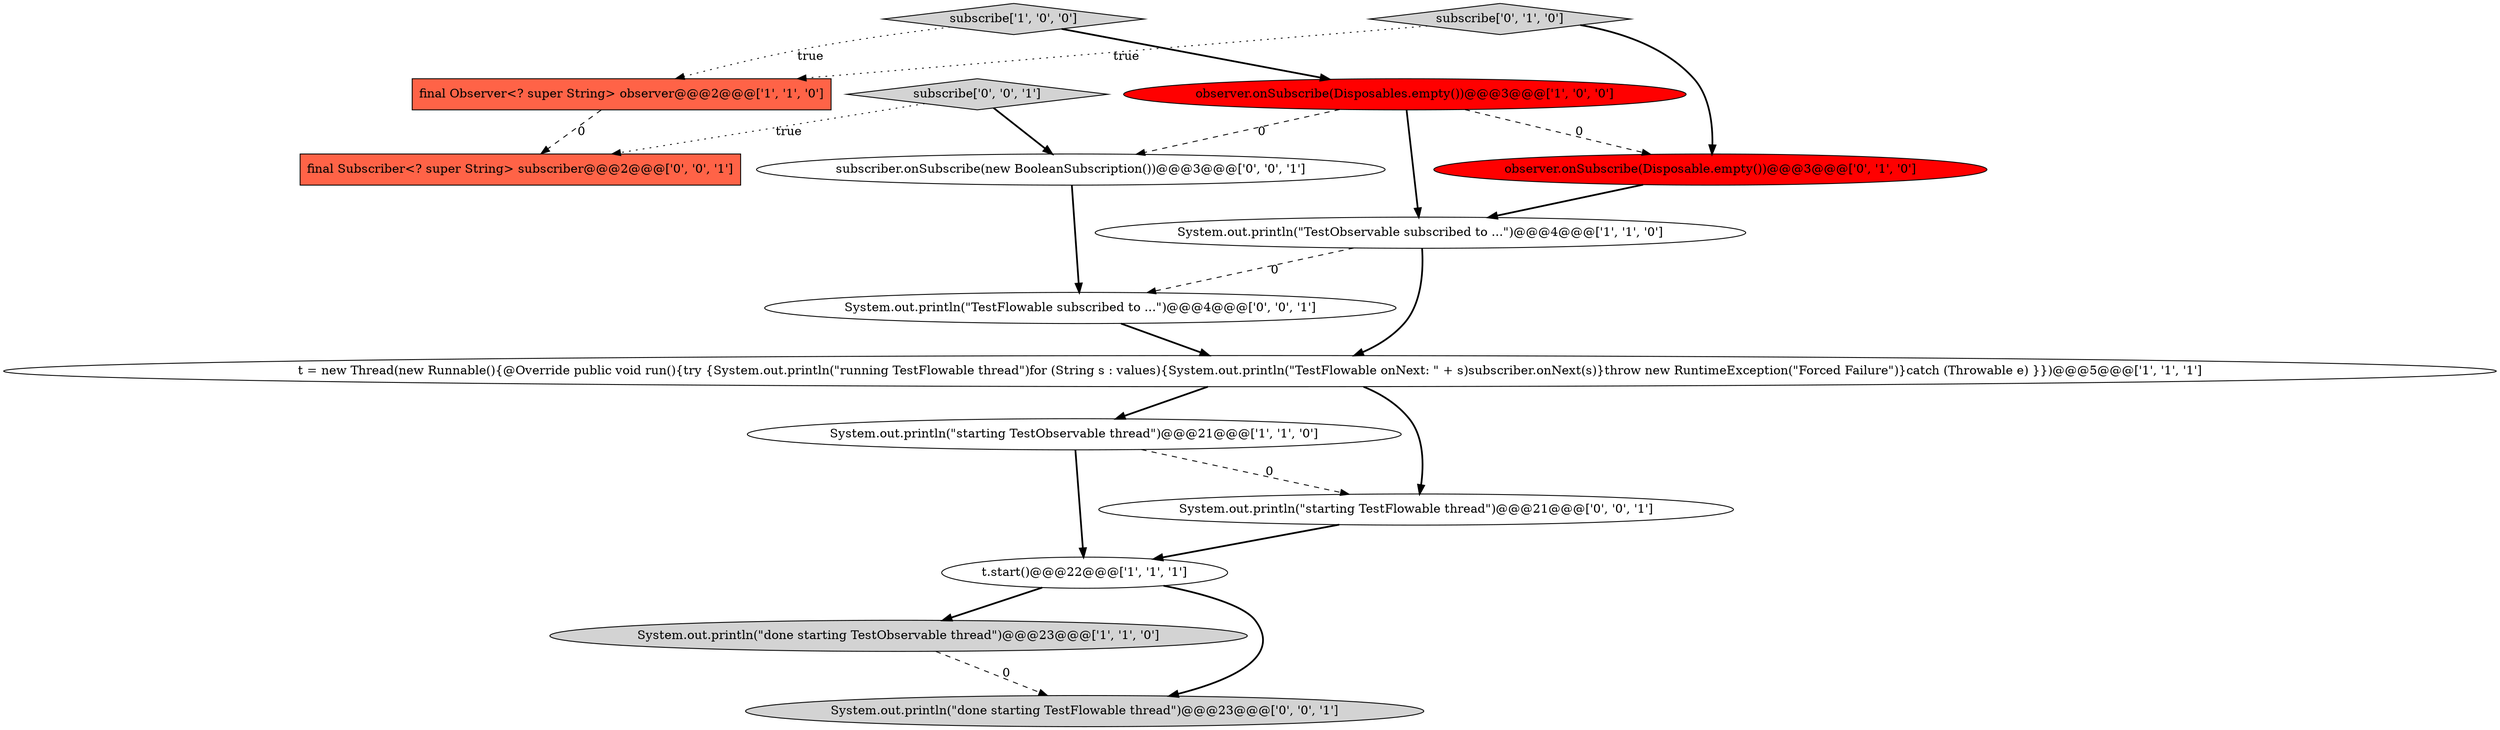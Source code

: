 digraph {
7 [style = filled, label = "System.out.println(\"done starting TestObservable thread\")@@@23@@@['1', '1', '0']", fillcolor = lightgray, shape = ellipse image = "AAA0AAABBB1BBB"];
9 [style = filled, label = "subscribe['0', '1', '0']", fillcolor = lightgray, shape = diamond image = "AAA0AAABBB2BBB"];
2 [style = filled, label = "System.out.println(\"starting TestObservable thread\")@@@21@@@['1', '1', '0']", fillcolor = white, shape = ellipse image = "AAA0AAABBB1BBB"];
13 [style = filled, label = "System.out.println(\"starting TestFlowable thread\")@@@21@@@['0', '0', '1']", fillcolor = white, shape = ellipse image = "AAA0AAABBB3BBB"];
4 [style = filled, label = "subscribe['1', '0', '0']", fillcolor = lightgray, shape = diamond image = "AAA0AAABBB1BBB"];
11 [style = filled, label = "final Subscriber<? super String> subscriber@@@2@@@['0', '0', '1']", fillcolor = tomato, shape = box image = "AAA0AAABBB3BBB"];
15 [style = filled, label = "subscribe['0', '0', '1']", fillcolor = lightgray, shape = diamond image = "AAA0AAABBB3BBB"];
12 [style = filled, label = "subscriber.onSubscribe(new BooleanSubscription())@@@3@@@['0', '0', '1']", fillcolor = white, shape = ellipse image = "AAA0AAABBB3BBB"];
3 [style = filled, label = "t.start()@@@22@@@['1', '1', '1']", fillcolor = white, shape = ellipse image = "AAA0AAABBB1BBB"];
1 [style = filled, label = "t = new Thread(new Runnable(){@Override public void run(){try {System.out.println(\"running TestFlowable thread\")for (String s : values){System.out.println(\"TestFlowable onNext: \" + s)subscriber.onNext(s)}throw new RuntimeException(\"Forced Failure\")}catch (Throwable e) }})@@@5@@@['1', '1', '1']", fillcolor = white, shape = ellipse image = "AAA0AAABBB1BBB"];
6 [style = filled, label = "final Observer<? super String> observer@@@2@@@['1', '1', '0']", fillcolor = tomato, shape = box image = "AAA0AAABBB1BBB"];
14 [style = filled, label = "System.out.println(\"done starting TestFlowable thread\")@@@23@@@['0', '0', '1']", fillcolor = lightgray, shape = ellipse image = "AAA0AAABBB3BBB"];
0 [style = filled, label = "System.out.println(\"TestObservable subscribed to ...\")@@@4@@@['1', '1', '0']", fillcolor = white, shape = ellipse image = "AAA0AAABBB1BBB"];
10 [style = filled, label = "System.out.println(\"TestFlowable subscribed to ...\")@@@4@@@['0', '0', '1']", fillcolor = white, shape = ellipse image = "AAA0AAABBB3BBB"];
5 [style = filled, label = "observer.onSubscribe(Disposables.empty())@@@3@@@['1', '0', '0']", fillcolor = red, shape = ellipse image = "AAA1AAABBB1BBB"];
8 [style = filled, label = "observer.onSubscribe(Disposable.empty())@@@3@@@['0', '1', '0']", fillcolor = red, shape = ellipse image = "AAA1AAABBB2BBB"];
4->6 [style = dotted, label="true"];
5->12 [style = dashed, label="0"];
7->14 [style = dashed, label="0"];
2->3 [style = bold, label=""];
3->14 [style = bold, label=""];
6->11 [style = dashed, label="0"];
9->8 [style = bold, label=""];
9->6 [style = dotted, label="true"];
1->13 [style = bold, label=""];
0->10 [style = dashed, label="0"];
8->0 [style = bold, label=""];
12->10 [style = bold, label=""];
13->3 [style = bold, label=""];
5->0 [style = bold, label=""];
3->7 [style = bold, label=""];
2->13 [style = dashed, label="0"];
0->1 [style = bold, label=""];
15->11 [style = dotted, label="true"];
5->8 [style = dashed, label="0"];
1->2 [style = bold, label=""];
15->12 [style = bold, label=""];
10->1 [style = bold, label=""];
4->5 [style = bold, label=""];
}
